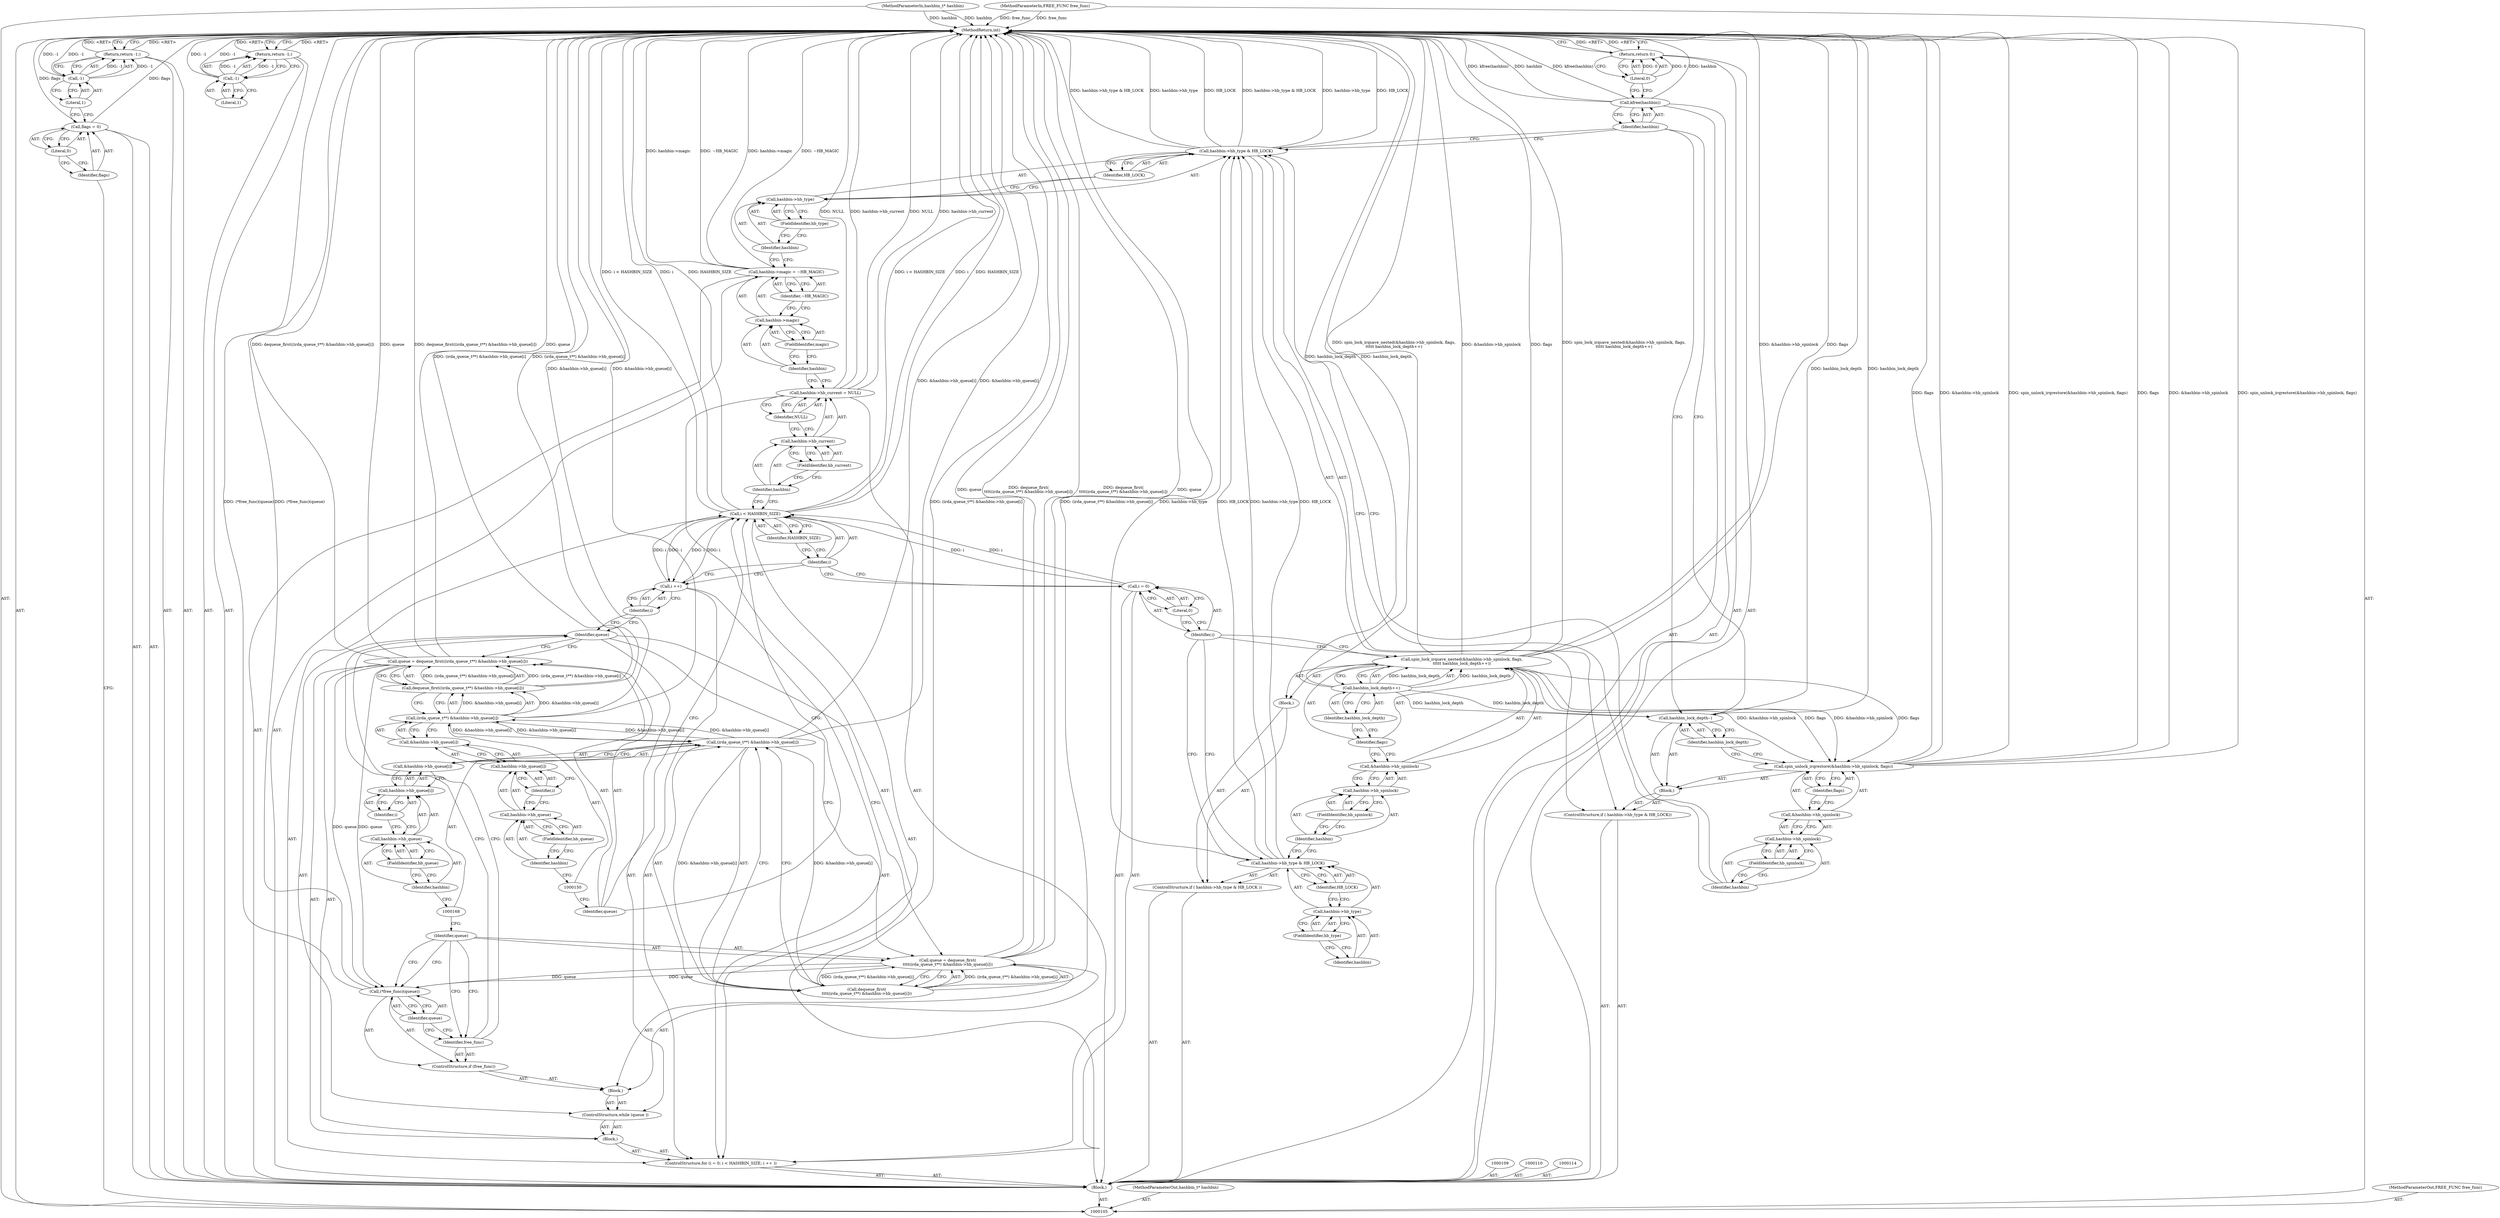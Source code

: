 digraph "1_linux_4c03b862b12f980456f9de92db6d508a4999b788" {
"1000204" [label="(MethodReturn,int)"];
"1000106" [label="(MethodParameterIn,hashbin_t* hashbin)"];
"1000282" [label="(MethodParameterOut,hashbin_t* hashbin)"];
"1000107" [label="(MethodParameterIn,FREE_FUNC free_func)"];
"1000283" [label="(MethodParameterOut,FREE_FUNC free_func)"];
"1000121" [label="(ControlStructure,if ( hashbin->hb_type & HB_LOCK ))"];
"1000125" [label="(FieldIdentifier,hb_type)"];
"1000126" [label="(Identifier,HB_LOCK)"];
"1000127" [label="(Block,)"];
"1000122" [label="(Call,hashbin->hb_type & HB_LOCK)"];
"1000123" [label="(Call,hashbin->hb_type)"];
"1000124" [label="(Identifier,hashbin)"];
"1000128" [label="(Call,spin_lock_irqsave_nested(&hashbin->hb_spinlock, flags,\n\t\t\t\t\t hashbin_lock_depth++))"];
"1000129" [label="(Call,&hashbin->hb_spinlock)"];
"1000130" [label="(Call,hashbin->hb_spinlock)"];
"1000131" [label="(Identifier,hashbin)"];
"1000132" [label="(FieldIdentifier,hb_spinlock)"];
"1000133" [label="(Identifier,flags)"];
"1000134" [label="(Call,hashbin_lock_depth++)"];
"1000135" [label="(Identifier,hashbin_lock_depth)"];
"1000108" [label="(Block,)"];
"1000139" [label="(Literal,0)"];
"1000140" [label="(Call,i < HASHBIN_SIZE)"];
"1000141" [label="(Identifier,i)"];
"1000142" [label="(Identifier,HASHBIN_SIZE)"];
"1000136" [label="(ControlStructure,for (i = 0; i < HASHBIN_SIZE; i ++ ))"];
"1000143" [label="(Call,i ++)"];
"1000144" [label="(Identifier,i)"];
"1000145" [label="(Block,)"];
"1000137" [label="(Call,i = 0)"];
"1000138" [label="(Identifier,i)"];
"1000148" [label="(Call,dequeue_first((irda_queue_t**) &hashbin->hb_queue[i]))"];
"1000146" [label="(Call,queue = dequeue_first((irda_queue_t**) &hashbin->hb_queue[i]))"];
"1000147" [label="(Identifier,queue)"];
"1000149" [label="(Call,(irda_queue_t**) &hashbin->hb_queue[i])"];
"1000151" [label="(Call,&hashbin->hb_queue[i])"];
"1000152" [label="(Call,hashbin->hb_queue[i])"];
"1000153" [label="(Call,hashbin->hb_queue)"];
"1000154" [label="(Identifier,hashbin)"];
"1000155" [label="(FieldIdentifier,hb_queue)"];
"1000156" [label="(Identifier,i)"];
"1000159" [label="(Block,)"];
"1000157" [label="(ControlStructure,while (queue ))"];
"1000158" [label="(Identifier,queue)"];
"1000160" [label="(ControlStructure,if (free_func))"];
"1000161" [label="(Identifier,free_func)"];
"1000163" [label="(Identifier,queue)"];
"1000162" [label="(Call,(*free_func)(queue))"];
"1000166" [label="(Call,dequeue_first(\n\t\t\t\t(irda_queue_t**) &hashbin->hb_queue[i]))"];
"1000164" [label="(Call,queue = dequeue_first(\n\t\t\t\t(irda_queue_t**) &hashbin->hb_queue[i]))"];
"1000165" [label="(Identifier,queue)"];
"1000169" [label="(Call,&hashbin->hb_queue[i])"];
"1000170" [label="(Call,hashbin->hb_queue[i])"];
"1000171" [label="(Call,hashbin->hb_queue)"];
"1000172" [label="(Identifier,hashbin)"];
"1000173" [label="(FieldIdentifier,hb_queue)"];
"1000167" [label="(Call,(irda_queue_t**) &hashbin->hb_queue[i])"];
"1000174" [label="(Identifier,i)"];
"1000175" [label="(Call,hashbin->hb_current = NULL)"];
"1000176" [label="(Call,hashbin->hb_current)"];
"1000177" [label="(Identifier,hashbin)"];
"1000178" [label="(FieldIdentifier,hb_current)"];
"1000179" [label="(Identifier,NULL)"];
"1000183" [label="(FieldIdentifier,magic)"];
"1000184" [label="(Identifier,~HB_MAGIC)"];
"1000180" [label="(Call,hashbin->magic = ~HB_MAGIC)"];
"1000181" [label="(Call,hashbin->magic)"];
"1000182" [label="(Identifier,hashbin)"];
"1000185" [label="(ControlStructure,if ( hashbin->hb_type & HB_LOCK))"];
"1000189" [label="(FieldIdentifier,hb_type)"];
"1000190" [label="(Identifier,HB_LOCK)"];
"1000191" [label="(Block,)"];
"1000186" [label="(Call,hashbin->hb_type & HB_LOCK)"];
"1000187" [label="(Call,hashbin->hb_type)"];
"1000188" [label="(Identifier,hashbin)"];
"1000193" [label="(Call,&hashbin->hb_spinlock)"];
"1000194" [label="(Call,hashbin->hb_spinlock)"];
"1000195" [label="(Identifier,hashbin)"];
"1000192" [label="(Call,spin_unlock_irqrestore(&hashbin->hb_spinlock, flags))"];
"1000196" [label="(FieldIdentifier,hb_spinlock)"];
"1000197" [label="(Identifier,flags)"];
"1000198" [label="(Call,hashbin_lock_depth--)"];
"1000199" [label="(Identifier,hashbin_lock_depth)"];
"1000111" [label="(Call,flags = 0)"];
"1000112" [label="(Identifier,flags)"];
"1000113" [label="(Literal,0)"];
"1000200" [label="(Call,kfree(hashbin))"];
"1000201" [label="(Identifier,hashbin)"];
"1000202" [label="(Return,return 0;)"];
"1000203" [label="(Literal,0)"];
"1000115" [label="(Return,return -1;)"];
"1000116" [label="(Call,-1)"];
"1000117" [label="(Literal,1)"];
"1000118" [label="(Return,return -1;)"];
"1000119" [label="(Call,-1)"];
"1000120" [label="(Literal,1)"];
"1000204" -> "1000105"  [label="AST: "];
"1000204" -> "1000115"  [label="CFG: "];
"1000204" -> "1000118"  [label="CFG: "];
"1000204" -> "1000202"  [label="CFG: "];
"1000200" -> "1000204"  [label="DDG: hashbin"];
"1000200" -> "1000204"  [label="DDG: kfree(hashbin)"];
"1000175" -> "1000204"  [label="DDG: NULL"];
"1000175" -> "1000204"  [label="DDG: hashbin->hb_current"];
"1000140" -> "1000204"  [label="DDG: i"];
"1000140" -> "1000204"  [label="DDG: HASHBIN_SIZE"];
"1000140" -> "1000204"  [label="DDG: i < HASHBIN_SIZE"];
"1000180" -> "1000204"  [label="DDG: hashbin->magic"];
"1000180" -> "1000204"  [label="DDG: ~HB_MAGIC"];
"1000128" -> "1000204"  [label="DDG: spin_lock_irqsave_nested(&hashbin->hb_spinlock, flags,\n\t\t\t\t\t hashbin_lock_depth++)"];
"1000128" -> "1000204"  [label="DDG: &hashbin->hb_spinlock"];
"1000128" -> "1000204"  [label="DDG: flags"];
"1000119" -> "1000204"  [label="DDG: -1"];
"1000186" -> "1000204"  [label="DDG: hashbin->hb_type & HB_LOCK"];
"1000186" -> "1000204"  [label="DDG: hashbin->hb_type"];
"1000186" -> "1000204"  [label="DDG: HB_LOCK"];
"1000107" -> "1000204"  [label="DDG: free_func"];
"1000149" -> "1000204"  [label="DDG: &hashbin->hb_queue[i]"];
"1000167" -> "1000204"  [label="DDG: &hashbin->hb_queue[i]"];
"1000164" -> "1000204"  [label="DDG: dequeue_first(\n\t\t\t\t(irda_queue_t**) &hashbin->hb_queue[i])"];
"1000164" -> "1000204"  [label="DDG: queue"];
"1000166" -> "1000204"  [label="DDG: (irda_queue_t**) &hashbin->hb_queue[i]"];
"1000148" -> "1000204"  [label="DDG: (irda_queue_t**) &hashbin->hb_queue[i]"];
"1000146" -> "1000204"  [label="DDG: dequeue_first((irda_queue_t**) &hashbin->hb_queue[i])"];
"1000146" -> "1000204"  [label="DDG: queue"];
"1000111" -> "1000204"  [label="DDG: flags"];
"1000192" -> "1000204"  [label="DDG: flags"];
"1000192" -> "1000204"  [label="DDG: &hashbin->hb_spinlock"];
"1000192" -> "1000204"  [label="DDG: spin_unlock_irqrestore(&hashbin->hb_spinlock, flags)"];
"1000198" -> "1000204"  [label="DDG: hashbin_lock_depth"];
"1000134" -> "1000204"  [label="DDG: hashbin_lock_depth"];
"1000162" -> "1000204"  [label="DDG: (*free_func)(queue)"];
"1000116" -> "1000204"  [label="DDG: -1"];
"1000106" -> "1000204"  [label="DDG: hashbin"];
"1000118" -> "1000204"  [label="DDG: <RET>"];
"1000202" -> "1000204"  [label="DDG: <RET>"];
"1000115" -> "1000204"  [label="DDG: <RET>"];
"1000106" -> "1000105"  [label="AST: "];
"1000106" -> "1000204"  [label="DDG: hashbin"];
"1000282" -> "1000105"  [label="AST: "];
"1000107" -> "1000105"  [label="AST: "];
"1000107" -> "1000204"  [label="DDG: free_func"];
"1000283" -> "1000105"  [label="AST: "];
"1000121" -> "1000108"  [label="AST: "];
"1000122" -> "1000121"  [label="AST: "];
"1000127" -> "1000121"  [label="AST: "];
"1000125" -> "1000123"  [label="AST: "];
"1000125" -> "1000124"  [label="CFG: "];
"1000123" -> "1000125"  [label="CFG: "];
"1000126" -> "1000122"  [label="AST: "];
"1000126" -> "1000123"  [label="CFG: "];
"1000122" -> "1000126"  [label="CFG: "];
"1000127" -> "1000121"  [label="AST: "];
"1000128" -> "1000127"  [label="AST: "];
"1000122" -> "1000121"  [label="AST: "];
"1000122" -> "1000126"  [label="CFG: "];
"1000123" -> "1000122"  [label="AST: "];
"1000126" -> "1000122"  [label="AST: "];
"1000131" -> "1000122"  [label="CFG: "];
"1000138" -> "1000122"  [label="CFG: "];
"1000122" -> "1000186"  [label="DDG: hashbin->hb_type"];
"1000122" -> "1000186"  [label="DDG: HB_LOCK"];
"1000123" -> "1000122"  [label="AST: "];
"1000123" -> "1000125"  [label="CFG: "];
"1000124" -> "1000123"  [label="AST: "];
"1000125" -> "1000123"  [label="AST: "];
"1000126" -> "1000123"  [label="CFG: "];
"1000124" -> "1000123"  [label="AST: "];
"1000125" -> "1000124"  [label="CFG: "];
"1000128" -> "1000127"  [label="AST: "];
"1000128" -> "1000134"  [label="CFG: "];
"1000129" -> "1000128"  [label="AST: "];
"1000133" -> "1000128"  [label="AST: "];
"1000134" -> "1000128"  [label="AST: "];
"1000138" -> "1000128"  [label="CFG: "];
"1000128" -> "1000204"  [label="DDG: spin_lock_irqsave_nested(&hashbin->hb_spinlock, flags,\n\t\t\t\t\t hashbin_lock_depth++)"];
"1000128" -> "1000204"  [label="DDG: &hashbin->hb_spinlock"];
"1000128" -> "1000204"  [label="DDG: flags"];
"1000134" -> "1000128"  [label="DDG: hashbin_lock_depth"];
"1000128" -> "1000192"  [label="DDG: &hashbin->hb_spinlock"];
"1000128" -> "1000192"  [label="DDG: flags"];
"1000129" -> "1000128"  [label="AST: "];
"1000129" -> "1000130"  [label="CFG: "];
"1000130" -> "1000129"  [label="AST: "];
"1000133" -> "1000129"  [label="CFG: "];
"1000130" -> "1000129"  [label="AST: "];
"1000130" -> "1000132"  [label="CFG: "];
"1000131" -> "1000130"  [label="AST: "];
"1000132" -> "1000130"  [label="AST: "];
"1000129" -> "1000130"  [label="CFG: "];
"1000131" -> "1000130"  [label="AST: "];
"1000131" -> "1000122"  [label="CFG: "];
"1000132" -> "1000131"  [label="CFG: "];
"1000132" -> "1000130"  [label="AST: "];
"1000132" -> "1000131"  [label="CFG: "];
"1000130" -> "1000132"  [label="CFG: "];
"1000133" -> "1000128"  [label="AST: "];
"1000133" -> "1000129"  [label="CFG: "];
"1000135" -> "1000133"  [label="CFG: "];
"1000134" -> "1000128"  [label="AST: "];
"1000134" -> "1000135"  [label="CFG: "];
"1000135" -> "1000134"  [label="AST: "];
"1000128" -> "1000134"  [label="CFG: "];
"1000134" -> "1000204"  [label="DDG: hashbin_lock_depth"];
"1000134" -> "1000128"  [label="DDG: hashbin_lock_depth"];
"1000134" -> "1000198"  [label="DDG: hashbin_lock_depth"];
"1000135" -> "1000134"  [label="AST: "];
"1000135" -> "1000133"  [label="CFG: "];
"1000134" -> "1000135"  [label="CFG: "];
"1000108" -> "1000105"  [label="AST: "];
"1000109" -> "1000108"  [label="AST: "];
"1000110" -> "1000108"  [label="AST: "];
"1000111" -> "1000108"  [label="AST: "];
"1000114" -> "1000108"  [label="AST: "];
"1000115" -> "1000108"  [label="AST: "];
"1000118" -> "1000108"  [label="AST: "];
"1000121" -> "1000108"  [label="AST: "];
"1000136" -> "1000108"  [label="AST: "];
"1000175" -> "1000108"  [label="AST: "];
"1000180" -> "1000108"  [label="AST: "];
"1000185" -> "1000108"  [label="AST: "];
"1000200" -> "1000108"  [label="AST: "];
"1000202" -> "1000108"  [label="AST: "];
"1000139" -> "1000137"  [label="AST: "];
"1000139" -> "1000138"  [label="CFG: "];
"1000137" -> "1000139"  [label="CFG: "];
"1000140" -> "1000136"  [label="AST: "];
"1000140" -> "1000142"  [label="CFG: "];
"1000141" -> "1000140"  [label="AST: "];
"1000142" -> "1000140"  [label="AST: "];
"1000147" -> "1000140"  [label="CFG: "];
"1000177" -> "1000140"  [label="CFG: "];
"1000140" -> "1000204"  [label="DDG: i"];
"1000140" -> "1000204"  [label="DDG: HASHBIN_SIZE"];
"1000140" -> "1000204"  [label="DDG: i < HASHBIN_SIZE"];
"1000143" -> "1000140"  [label="DDG: i"];
"1000137" -> "1000140"  [label="DDG: i"];
"1000140" -> "1000143"  [label="DDG: i"];
"1000141" -> "1000140"  [label="AST: "];
"1000141" -> "1000137"  [label="CFG: "];
"1000141" -> "1000143"  [label="CFG: "];
"1000142" -> "1000141"  [label="CFG: "];
"1000142" -> "1000140"  [label="AST: "];
"1000142" -> "1000141"  [label="CFG: "];
"1000140" -> "1000142"  [label="CFG: "];
"1000136" -> "1000108"  [label="AST: "];
"1000137" -> "1000136"  [label="AST: "];
"1000140" -> "1000136"  [label="AST: "];
"1000143" -> "1000136"  [label="AST: "];
"1000145" -> "1000136"  [label="AST: "];
"1000143" -> "1000136"  [label="AST: "];
"1000143" -> "1000144"  [label="CFG: "];
"1000144" -> "1000143"  [label="AST: "];
"1000141" -> "1000143"  [label="CFG: "];
"1000143" -> "1000140"  [label="DDG: i"];
"1000140" -> "1000143"  [label="DDG: i"];
"1000144" -> "1000143"  [label="AST: "];
"1000144" -> "1000158"  [label="CFG: "];
"1000143" -> "1000144"  [label="CFG: "];
"1000145" -> "1000136"  [label="AST: "];
"1000146" -> "1000145"  [label="AST: "];
"1000157" -> "1000145"  [label="AST: "];
"1000137" -> "1000136"  [label="AST: "];
"1000137" -> "1000139"  [label="CFG: "];
"1000138" -> "1000137"  [label="AST: "];
"1000139" -> "1000137"  [label="AST: "];
"1000141" -> "1000137"  [label="CFG: "];
"1000137" -> "1000140"  [label="DDG: i"];
"1000138" -> "1000137"  [label="AST: "];
"1000138" -> "1000128"  [label="CFG: "];
"1000138" -> "1000122"  [label="CFG: "];
"1000139" -> "1000138"  [label="CFG: "];
"1000148" -> "1000146"  [label="AST: "];
"1000148" -> "1000149"  [label="CFG: "];
"1000149" -> "1000148"  [label="AST: "];
"1000146" -> "1000148"  [label="CFG: "];
"1000148" -> "1000204"  [label="DDG: (irda_queue_t**) &hashbin->hb_queue[i]"];
"1000148" -> "1000146"  [label="DDG: (irda_queue_t**) &hashbin->hb_queue[i]"];
"1000149" -> "1000148"  [label="DDG: &hashbin->hb_queue[i]"];
"1000146" -> "1000145"  [label="AST: "];
"1000146" -> "1000148"  [label="CFG: "];
"1000147" -> "1000146"  [label="AST: "];
"1000148" -> "1000146"  [label="AST: "];
"1000158" -> "1000146"  [label="CFG: "];
"1000146" -> "1000204"  [label="DDG: dequeue_first((irda_queue_t**) &hashbin->hb_queue[i])"];
"1000146" -> "1000204"  [label="DDG: queue"];
"1000148" -> "1000146"  [label="DDG: (irda_queue_t**) &hashbin->hb_queue[i]"];
"1000146" -> "1000162"  [label="DDG: queue"];
"1000147" -> "1000146"  [label="AST: "];
"1000147" -> "1000140"  [label="CFG: "];
"1000150" -> "1000147"  [label="CFG: "];
"1000149" -> "1000148"  [label="AST: "];
"1000149" -> "1000151"  [label="CFG: "];
"1000150" -> "1000149"  [label="AST: "];
"1000151" -> "1000149"  [label="AST: "];
"1000148" -> "1000149"  [label="CFG: "];
"1000149" -> "1000204"  [label="DDG: &hashbin->hb_queue[i]"];
"1000149" -> "1000148"  [label="DDG: &hashbin->hb_queue[i]"];
"1000167" -> "1000149"  [label="DDG: &hashbin->hb_queue[i]"];
"1000149" -> "1000167"  [label="DDG: &hashbin->hb_queue[i]"];
"1000151" -> "1000149"  [label="AST: "];
"1000151" -> "1000152"  [label="CFG: "];
"1000152" -> "1000151"  [label="AST: "];
"1000149" -> "1000151"  [label="CFG: "];
"1000152" -> "1000151"  [label="AST: "];
"1000152" -> "1000156"  [label="CFG: "];
"1000153" -> "1000152"  [label="AST: "];
"1000156" -> "1000152"  [label="AST: "];
"1000151" -> "1000152"  [label="CFG: "];
"1000153" -> "1000152"  [label="AST: "];
"1000153" -> "1000155"  [label="CFG: "];
"1000154" -> "1000153"  [label="AST: "];
"1000155" -> "1000153"  [label="AST: "];
"1000156" -> "1000153"  [label="CFG: "];
"1000154" -> "1000153"  [label="AST: "];
"1000154" -> "1000150"  [label="CFG: "];
"1000155" -> "1000154"  [label="CFG: "];
"1000155" -> "1000153"  [label="AST: "];
"1000155" -> "1000154"  [label="CFG: "];
"1000153" -> "1000155"  [label="CFG: "];
"1000156" -> "1000152"  [label="AST: "];
"1000156" -> "1000153"  [label="CFG: "];
"1000152" -> "1000156"  [label="CFG: "];
"1000159" -> "1000157"  [label="AST: "];
"1000160" -> "1000159"  [label="AST: "];
"1000164" -> "1000159"  [label="AST: "];
"1000157" -> "1000145"  [label="AST: "];
"1000158" -> "1000157"  [label="AST: "];
"1000159" -> "1000157"  [label="AST: "];
"1000158" -> "1000157"  [label="AST: "];
"1000158" -> "1000164"  [label="CFG: "];
"1000158" -> "1000146"  [label="CFG: "];
"1000161" -> "1000158"  [label="CFG: "];
"1000144" -> "1000158"  [label="CFG: "];
"1000160" -> "1000159"  [label="AST: "];
"1000161" -> "1000160"  [label="AST: "];
"1000162" -> "1000160"  [label="AST: "];
"1000161" -> "1000160"  [label="AST: "];
"1000161" -> "1000158"  [label="CFG: "];
"1000163" -> "1000161"  [label="CFG: "];
"1000165" -> "1000161"  [label="CFG: "];
"1000163" -> "1000162"  [label="AST: "];
"1000163" -> "1000161"  [label="CFG: "];
"1000162" -> "1000163"  [label="CFG: "];
"1000162" -> "1000160"  [label="AST: "];
"1000162" -> "1000163"  [label="CFG: "];
"1000163" -> "1000162"  [label="AST: "];
"1000165" -> "1000162"  [label="CFG: "];
"1000162" -> "1000204"  [label="DDG: (*free_func)(queue)"];
"1000146" -> "1000162"  [label="DDG: queue"];
"1000164" -> "1000162"  [label="DDG: queue"];
"1000166" -> "1000164"  [label="AST: "];
"1000166" -> "1000167"  [label="CFG: "];
"1000167" -> "1000166"  [label="AST: "];
"1000164" -> "1000166"  [label="CFG: "];
"1000166" -> "1000204"  [label="DDG: (irda_queue_t**) &hashbin->hb_queue[i]"];
"1000166" -> "1000164"  [label="DDG: (irda_queue_t**) &hashbin->hb_queue[i]"];
"1000167" -> "1000166"  [label="DDG: &hashbin->hb_queue[i]"];
"1000164" -> "1000159"  [label="AST: "];
"1000164" -> "1000166"  [label="CFG: "];
"1000165" -> "1000164"  [label="AST: "];
"1000166" -> "1000164"  [label="AST: "];
"1000158" -> "1000164"  [label="CFG: "];
"1000164" -> "1000204"  [label="DDG: dequeue_first(\n\t\t\t\t(irda_queue_t**) &hashbin->hb_queue[i])"];
"1000164" -> "1000204"  [label="DDG: queue"];
"1000164" -> "1000162"  [label="DDG: queue"];
"1000166" -> "1000164"  [label="DDG: (irda_queue_t**) &hashbin->hb_queue[i]"];
"1000165" -> "1000164"  [label="AST: "];
"1000165" -> "1000162"  [label="CFG: "];
"1000165" -> "1000161"  [label="CFG: "];
"1000168" -> "1000165"  [label="CFG: "];
"1000169" -> "1000167"  [label="AST: "];
"1000169" -> "1000170"  [label="CFG: "];
"1000170" -> "1000169"  [label="AST: "];
"1000167" -> "1000169"  [label="CFG: "];
"1000170" -> "1000169"  [label="AST: "];
"1000170" -> "1000174"  [label="CFG: "];
"1000171" -> "1000170"  [label="AST: "];
"1000174" -> "1000170"  [label="AST: "];
"1000169" -> "1000170"  [label="CFG: "];
"1000171" -> "1000170"  [label="AST: "];
"1000171" -> "1000173"  [label="CFG: "];
"1000172" -> "1000171"  [label="AST: "];
"1000173" -> "1000171"  [label="AST: "];
"1000174" -> "1000171"  [label="CFG: "];
"1000172" -> "1000171"  [label="AST: "];
"1000172" -> "1000168"  [label="CFG: "];
"1000173" -> "1000172"  [label="CFG: "];
"1000173" -> "1000171"  [label="AST: "];
"1000173" -> "1000172"  [label="CFG: "];
"1000171" -> "1000173"  [label="CFG: "];
"1000167" -> "1000166"  [label="AST: "];
"1000167" -> "1000169"  [label="CFG: "];
"1000168" -> "1000167"  [label="AST: "];
"1000169" -> "1000167"  [label="AST: "];
"1000166" -> "1000167"  [label="CFG: "];
"1000167" -> "1000204"  [label="DDG: &hashbin->hb_queue[i]"];
"1000167" -> "1000149"  [label="DDG: &hashbin->hb_queue[i]"];
"1000167" -> "1000166"  [label="DDG: &hashbin->hb_queue[i]"];
"1000149" -> "1000167"  [label="DDG: &hashbin->hb_queue[i]"];
"1000174" -> "1000170"  [label="AST: "];
"1000174" -> "1000171"  [label="CFG: "];
"1000170" -> "1000174"  [label="CFG: "];
"1000175" -> "1000108"  [label="AST: "];
"1000175" -> "1000179"  [label="CFG: "];
"1000176" -> "1000175"  [label="AST: "];
"1000179" -> "1000175"  [label="AST: "];
"1000182" -> "1000175"  [label="CFG: "];
"1000175" -> "1000204"  [label="DDG: NULL"];
"1000175" -> "1000204"  [label="DDG: hashbin->hb_current"];
"1000176" -> "1000175"  [label="AST: "];
"1000176" -> "1000178"  [label="CFG: "];
"1000177" -> "1000176"  [label="AST: "];
"1000178" -> "1000176"  [label="AST: "];
"1000179" -> "1000176"  [label="CFG: "];
"1000177" -> "1000176"  [label="AST: "];
"1000177" -> "1000140"  [label="CFG: "];
"1000178" -> "1000177"  [label="CFG: "];
"1000178" -> "1000176"  [label="AST: "];
"1000178" -> "1000177"  [label="CFG: "];
"1000176" -> "1000178"  [label="CFG: "];
"1000179" -> "1000175"  [label="AST: "];
"1000179" -> "1000176"  [label="CFG: "];
"1000175" -> "1000179"  [label="CFG: "];
"1000183" -> "1000181"  [label="AST: "];
"1000183" -> "1000182"  [label="CFG: "];
"1000181" -> "1000183"  [label="CFG: "];
"1000184" -> "1000180"  [label="AST: "];
"1000184" -> "1000181"  [label="CFG: "];
"1000180" -> "1000184"  [label="CFG: "];
"1000180" -> "1000108"  [label="AST: "];
"1000180" -> "1000184"  [label="CFG: "];
"1000181" -> "1000180"  [label="AST: "];
"1000184" -> "1000180"  [label="AST: "];
"1000188" -> "1000180"  [label="CFG: "];
"1000180" -> "1000204"  [label="DDG: hashbin->magic"];
"1000180" -> "1000204"  [label="DDG: ~HB_MAGIC"];
"1000181" -> "1000180"  [label="AST: "];
"1000181" -> "1000183"  [label="CFG: "];
"1000182" -> "1000181"  [label="AST: "];
"1000183" -> "1000181"  [label="AST: "];
"1000184" -> "1000181"  [label="CFG: "];
"1000182" -> "1000181"  [label="AST: "];
"1000182" -> "1000175"  [label="CFG: "];
"1000183" -> "1000182"  [label="CFG: "];
"1000185" -> "1000108"  [label="AST: "];
"1000186" -> "1000185"  [label="AST: "];
"1000191" -> "1000185"  [label="AST: "];
"1000189" -> "1000187"  [label="AST: "];
"1000189" -> "1000188"  [label="CFG: "];
"1000187" -> "1000189"  [label="CFG: "];
"1000190" -> "1000186"  [label="AST: "];
"1000190" -> "1000187"  [label="CFG: "];
"1000186" -> "1000190"  [label="CFG: "];
"1000191" -> "1000185"  [label="AST: "];
"1000192" -> "1000191"  [label="AST: "];
"1000198" -> "1000191"  [label="AST: "];
"1000186" -> "1000185"  [label="AST: "];
"1000186" -> "1000190"  [label="CFG: "];
"1000187" -> "1000186"  [label="AST: "];
"1000190" -> "1000186"  [label="AST: "];
"1000195" -> "1000186"  [label="CFG: "];
"1000201" -> "1000186"  [label="CFG: "];
"1000186" -> "1000204"  [label="DDG: hashbin->hb_type & HB_LOCK"];
"1000186" -> "1000204"  [label="DDG: hashbin->hb_type"];
"1000186" -> "1000204"  [label="DDG: HB_LOCK"];
"1000122" -> "1000186"  [label="DDG: hashbin->hb_type"];
"1000122" -> "1000186"  [label="DDG: HB_LOCK"];
"1000187" -> "1000186"  [label="AST: "];
"1000187" -> "1000189"  [label="CFG: "];
"1000188" -> "1000187"  [label="AST: "];
"1000189" -> "1000187"  [label="AST: "];
"1000190" -> "1000187"  [label="CFG: "];
"1000188" -> "1000187"  [label="AST: "];
"1000188" -> "1000180"  [label="CFG: "];
"1000189" -> "1000188"  [label="CFG: "];
"1000193" -> "1000192"  [label="AST: "];
"1000193" -> "1000194"  [label="CFG: "];
"1000194" -> "1000193"  [label="AST: "];
"1000197" -> "1000193"  [label="CFG: "];
"1000194" -> "1000193"  [label="AST: "];
"1000194" -> "1000196"  [label="CFG: "];
"1000195" -> "1000194"  [label="AST: "];
"1000196" -> "1000194"  [label="AST: "];
"1000193" -> "1000194"  [label="CFG: "];
"1000195" -> "1000194"  [label="AST: "];
"1000195" -> "1000186"  [label="CFG: "];
"1000196" -> "1000195"  [label="CFG: "];
"1000192" -> "1000191"  [label="AST: "];
"1000192" -> "1000197"  [label="CFG: "];
"1000193" -> "1000192"  [label="AST: "];
"1000197" -> "1000192"  [label="AST: "];
"1000199" -> "1000192"  [label="CFG: "];
"1000192" -> "1000204"  [label="DDG: flags"];
"1000192" -> "1000204"  [label="DDG: &hashbin->hb_spinlock"];
"1000192" -> "1000204"  [label="DDG: spin_unlock_irqrestore(&hashbin->hb_spinlock, flags)"];
"1000128" -> "1000192"  [label="DDG: &hashbin->hb_spinlock"];
"1000128" -> "1000192"  [label="DDG: flags"];
"1000196" -> "1000194"  [label="AST: "];
"1000196" -> "1000195"  [label="CFG: "];
"1000194" -> "1000196"  [label="CFG: "];
"1000197" -> "1000192"  [label="AST: "];
"1000197" -> "1000193"  [label="CFG: "];
"1000192" -> "1000197"  [label="CFG: "];
"1000198" -> "1000191"  [label="AST: "];
"1000198" -> "1000199"  [label="CFG: "];
"1000199" -> "1000198"  [label="AST: "];
"1000201" -> "1000198"  [label="CFG: "];
"1000198" -> "1000204"  [label="DDG: hashbin_lock_depth"];
"1000134" -> "1000198"  [label="DDG: hashbin_lock_depth"];
"1000199" -> "1000198"  [label="AST: "];
"1000199" -> "1000192"  [label="CFG: "];
"1000198" -> "1000199"  [label="CFG: "];
"1000111" -> "1000108"  [label="AST: "];
"1000111" -> "1000113"  [label="CFG: "];
"1000112" -> "1000111"  [label="AST: "];
"1000113" -> "1000111"  [label="AST: "];
"1000117" -> "1000111"  [label="CFG: "];
"1000111" -> "1000204"  [label="DDG: flags"];
"1000112" -> "1000111"  [label="AST: "];
"1000112" -> "1000105"  [label="CFG: "];
"1000113" -> "1000112"  [label="CFG: "];
"1000113" -> "1000111"  [label="AST: "];
"1000113" -> "1000112"  [label="CFG: "];
"1000111" -> "1000113"  [label="CFG: "];
"1000200" -> "1000108"  [label="AST: "];
"1000200" -> "1000201"  [label="CFG: "];
"1000201" -> "1000200"  [label="AST: "];
"1000203" -> "1000200"  [label="CFG: "];
"1000200" -> "1000204"  [label="DDG: hashbin"];
"1000200" -> "1000204"  [label="DDG: kfree(hashbin)"];
"1000201" -> "1000200"  [label="AST: "];
"1000201" -> "1000198"  [label="CFG: "];
"1000201" -> "1000186"  [label="CFG: "];
"1000200" -> "1000201"  [label="CFG: "];
"1000202" -> "1000108"  [label="AST: "];
"1000202" -> "1000203"  [label="CFG: "];
"1000203" -> "1000202"  [label="AST: "];
"1000204" -> "1000202"  [label="CFG: "];
"1000202" -> "1000204"  [label="DDG: <RET>"];
"1000203" -> "1000202"  [label="DDG: 0"];
"1000203" -> "1000202"  [label="AST: "];
"1000203" -> "1000200"  [label="CFG: "];
"1000202" -> "1000203"  [label="CFG: "];
"1000203" -> "1000202"  [label="DDG: 0"];
"1000115" -> "1000108"  [label="AST: "];
"1000115" -> "1000116"  [label="CFG: "];
"1000116" -> "1000115"  [label="AST: "];
"1000204" -> "1000115"  [label="CFG: "];
"1000115" -> "1000204"  [label="DDG: <RET>"];
"1000116" -> "1000115"  [label="DDG: -1"];
"1000116" -> "1000115"  [label="AST: "];
"1000116" -> "1000117"  [label="CFG: "];
"1000117" -> "1000116"  [label="AST: "];
"1000115" -> "1000116"  [label="CFG: "];
"1000116" -> "1000204"  [label="DDG: -1"];
"1000116" -> "1000115"  [label="DDG: -1"];
"1000117" -> "1000116"  [label="AST: "];
"1000117" -> "1000111"  [label="CFG: "];
"1000116" -> "1000117"  [label="CFG: "];
"1000118" -> "1000108"  [label="AST: "];
"1000118" -> "1000119"  [label="CFG: "];
"1000119" -> "1000118"  [label="AST: "];
"1000204" -> "1000118"  [label="CFG: "];
"1000118" -> "1000204"  [label="DDG: <RET>"];
"1000119" -> "1000118"  [label="DDG: -1"];
"1000119" -> "1000118"  [label="AST: "];
"1000119" -> "1000120"  [label="CFG: "];
"1000120" -> "1000119"  [label="AST: "];
"1000118" -> "1000119"  [label="CFG: "];
"1000119" -> "1000204"  [label="DDG: -1"];
"1000119" -> "1000118"  [label="DDG: -1"];
"1000120" -> "1000119"  [label="AST: "];
"1000119" -> "1000120"  [label="CFG: "];
}
